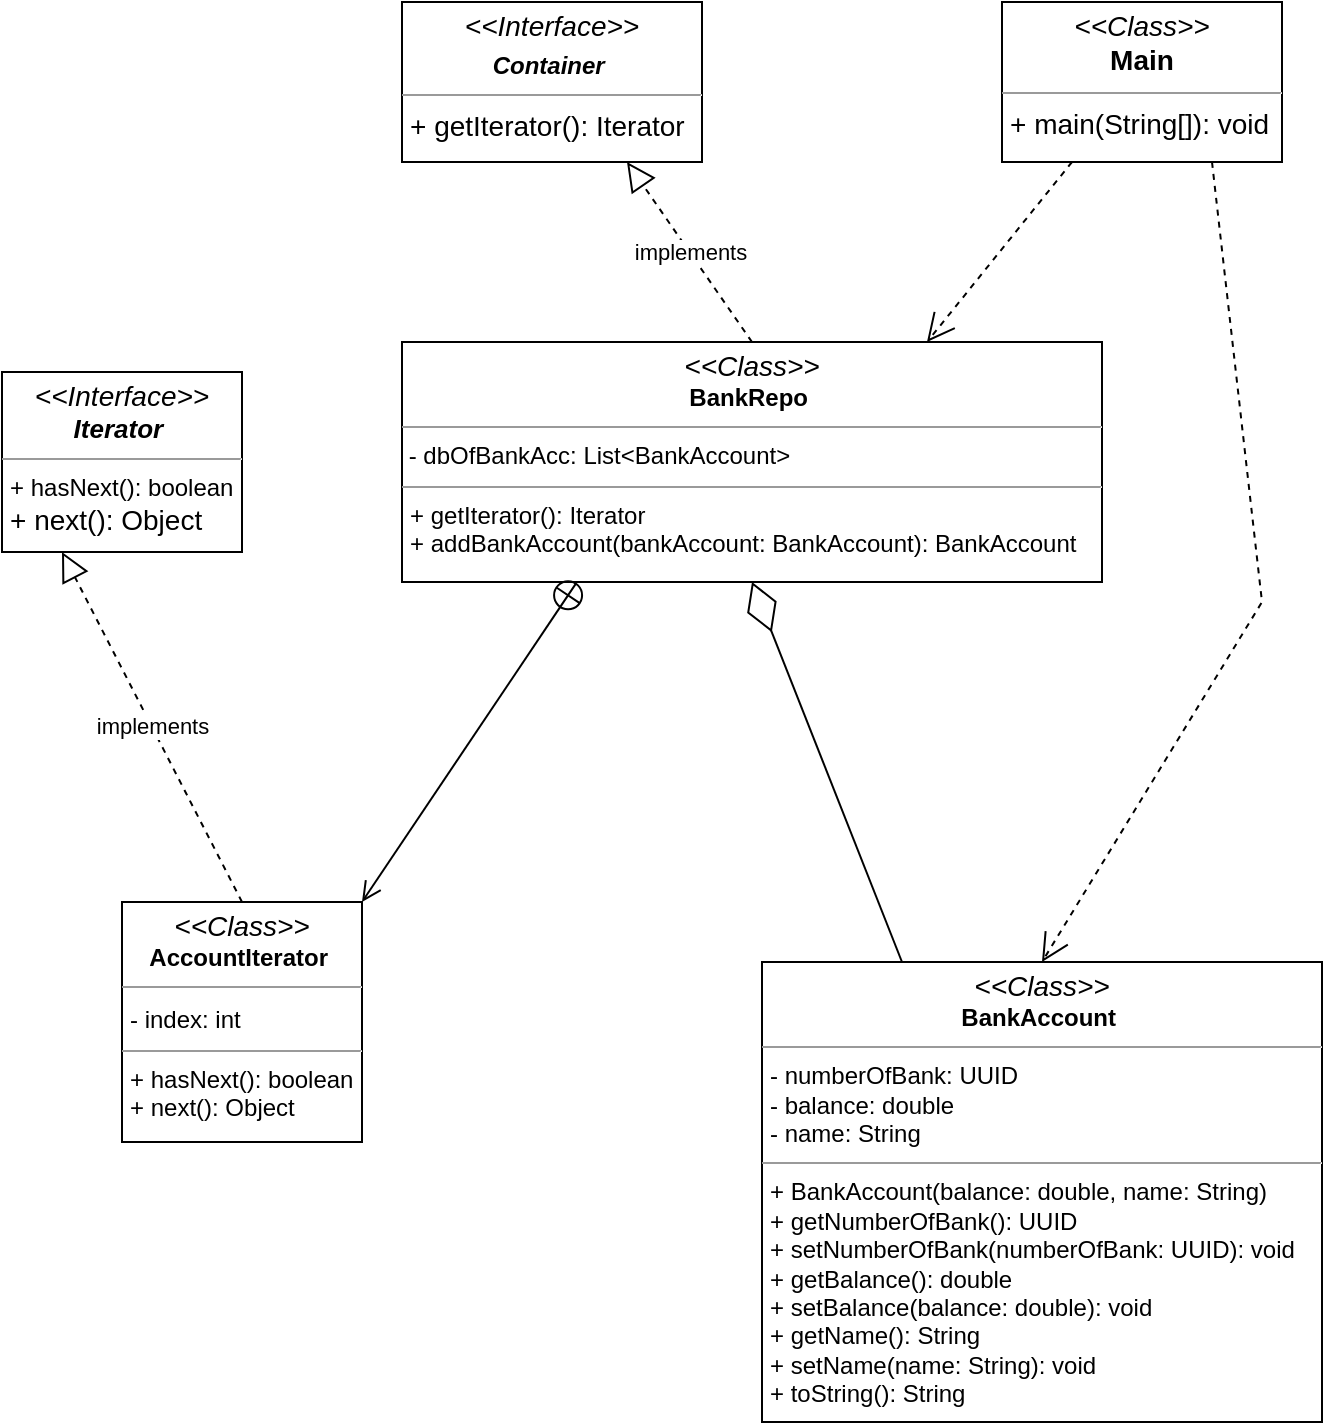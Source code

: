 <mxfile version="22.1.22" type="embed">
  <diagram name="Page-1" id="c4acf3e9-155e-7222-9cf6-157b1a14988f">
    <mxGraphModel dx="1203" dy="1100" grid="1" gridSize="10" guides="1" tooltips="1" connect="1" arrows="1" fold="1" page="1" pageScale="1" pageWidth="850" pageHeight="1100" background="none" math="0" shadow="0">
      <root>
        <mxCell id="0" />
        <mxCell id="1" parent="0" />
        <mxCell id="13" value="&lt;p style=&quot;margin: 4px 0px 0px; text-align: center; font-size: 14px;&quot;&gt;&lt;font style=&quot;font-size: 14px;&quot;&gt;&lt;i style=&quot;&quot;&gt;&amp;lt;&amp;lt;Class&amp;gt;&amp;gt;&lt;/i&gt;&lt;br&gt;&lt;b style=&quot;&quot;&gt;Main&lt;/b&gt;&lt;br&gt;&lt;/font&gt;&lt;/p&gt;&lt;hr style=&quot;font-size: 14px;&quot; size=&quot;1&quot;&gt;&lt;p style=&quot;margin: 0px 0px 0px 4px; font-size: 14px;&quot;&gt;&lt;font style=&quot;font-size: 14px;&quot;&gt;+ main(String[]): void&lt;/font&gt;&lt;br&gt;&lt;/p&gt;" style="verticalAlign=top;align=left;overflow=fill;fontSize=12;fontFamily=Helvetica;html=1;rounded=0;shadow=0;comic=0;labelBackgroundColor=none;strokeWidth=1" parent="1" vertex="1">
          <mxGeometry x="550" y="50" width="140" height="80" as="geometry" />
        </mxCell>
        <mxCell id="14" value="&lt;p style=&quot;margin: 4px 0px 0px; text-align: center; font-size: 14px;&quot;&gt;&lt;font style=&quot;font-size: 14px;&quot;&gt;&lt;i style=&quot;&quot;&gt;&amp;lt;&amp;lt;Interface&amp;gt;&amp;gt;&lt;/i&gt;&lt;/font&gt;&lt;/p&gt;&lt;p style=&quot;margin: 4px 0px 0px; text-align: center;&quot;&gt;&lt;b&gt;&lt;i&gt;Container&amp;nbsp;&lt;/i&gt;&lt;/b&gt;&lt;br&gt;&lt;/p&gt;&lt;hr style=&quot;font-size: 14px;&quot; size=&quot;1&quot;&gt;&lt;p style=&quot;margin: 0px 0px 0px 4px; font-size: 14px;&quot;&gt;&lt;font style=&quot;font-size: 14px;&quot;&gt;+ getIterator(): Iterator&lt;/font&gt;&lt;br&gt;&lt;/p&gt;" style="verticalAlign=top;align=left;overflow=fill;fontSize=12;fontFamily=Helvetica;html=1;rounded=0;shadow=0;comic=0;labelBackgroundColor=none;strokeWidth=1" parent="1" vertex="1">
          <mxGeometry x="250" y="50" width="150" height="80" as="geometry" />
        </mxCell>
        <mxCell id="53" value="" style="endArrow=open;endSize=12;dashed=1;html=1;rounded=0;exitX=0.75;exitY=1;exitDx=0;exitDy=0;entryX=0.5;entryY=0;entryDx=0;entryDy=0;" parent="1" source="13" target="63" edge="1">
          <mxGeometry width="160" relative="1" as="geometry">
            <mxPoint x="570" y="150" as="sourcePoint" />
            <mxPoint x="630" y="230" as="targetPoint" />
            <Array as="points">
              <mxPoint x="680" y="350" />
            </Array>
          </mxGeometry>
        </mxCell>
        <mxCell id="54" value="implements" style="endArrow=block;dashed=1;endFill=0;endSize=12;html=1;rounded=0;exitX=0.5;exitY=0;exitDx=0;exitDy=0;entryX=0.75;entryY=1;entryDx=0;entryDy=0;" parent="1" source="55" target="14" edge="1">
          <mxGeometry width="160" relative="1" as="geometry">
            <mxPoint x="410" y="200" as="sourcePoint" />
            <mxPoint x="290" y="170" as="targetPoint" />
          </mxGeometry>
        </mxCell>
        <mxCell id="55" value="&lt;p style=&quot;margin: 4px 0px 0px; text-align: center; font-size: 14px;&quot;&gt;&lt;font style=&quot;font-size: 14px;&quot;&gt;&lt;i style=&quot;&quot;&gt;&amp;lt;&amp;lt;Class&amp;gt;&amp;gt;&lt;/i&gt;&lt;/font&gt;&lt;/p&gt;&lt;div style=&quot;text-align: center;&quot;&gt;&lt;b&gt;BankRepo&amp;nbsp;&lt;/b&gt;&lt;/div&gt;&lt;hr style=&quot;font-size: 14px;&quot; size=&quot;1&quot;&gt;&lt;p style=&quot;margin: 0px 0px 0px 4px; font-size: 14px;&quot;&gt;&lt;/p&gt;&amp;nbsp;- dbOfBankAcc: List&amp;lt;BankAccount&amp;gt;&lt;hr style=&quot;font-size: 14px;&quot; size=&quot;1&quot;&gt;&lt;p style=&quot;margin: 0px 0px 0px 4px;&quot;&gt;+ getIterator(): Iterator&lt;/p&gt;&lt;p style=&quot;margin: 0px 0px 0px 4px;&quot;&gt;+ addBankAccount(bankAccount: BankAccount): BankAccount&lt;/p&gt;" style="verticalAlign=top;align=left;overflow=fill;fontSize=12;fontFamily=Helvetica;html=1;rounded=0;shadow=0;comic=0;labelBackgroundColor=none;strokeWidth=1" parent="1" vertex="1">
          <mxGeometry x="250" y="220" width="350" height="120" as="geometry" />
        </mxCell>
        <mxCell id="60" value="" style="endArrow=diamondThin;endFill=0;endSize=24;html=1;rounded=0;entryX=0.5;entryY=1;entryDx=0;entryDy=0;exitX=0.25;exitY=0;exitDx=0;exitDy=0;" parent="1" source="63" target="55" edge="1">
          <mxGeometry width="160" relative="1" as="geometry">
            <mxPoint x="488.12" y="506" as="sourcePoint" />
            <mxPoint x="300.0" y="440" as="targetPoint" />
          </mxGeometry>
        </mxCell>
        <mxCell id="61" value="&lt;p style=&quot;margin: 4px 0px 0px; text-align: center; font-size: 14px;&quot;&gt;&lt;font style=&quot;font-size: 14px;&quot;&gt;&lt;i style=&quot;&quot;&gt;&amp;lt;&amp;lt;Interface&amp;gt;&amp;gt;&lt;/i&gt;&lt;/font&gt;&lt;/p&gt;&lt;div style=&quot;text-align: center;&quot;&gt;&lt;b&gt;&lt;i&gt;&lt;font style=&quot;font-size: 13px;&quot;&gt;Iterator&amp;nbsp;&lt;/font&gt;&lt;/i&gt;&lt;/b&gt;&lt;/div&gt;&lt;hr style=&quot;font-size: 14px;&quot; size=&quot;1&quot;&gt;&lt;p style=&quot;margin: 0px 0px 0px 4px;&quot;&gt;+ hasNext(): boolean&lt;/p&gt;&lt;p style=&quot;margin: 0px 0px 0px 4px;&quot;&gt;&lt;span style=&quot;font-size: 14px;&quot;&gt;+ next(): Object&lt;/span&gt;&lt;/p&gt;" style="verticalAlign=top;align=left;overflow=fill;fontSize=12;fontFamily=Helvetica;html=1;rounded=0;shadow=0;comic=0;labelBackgroundColor=none;strokeWidth=1" vertex="1" parent="1">
          <mxGeometry x="50" y="235" width="120" height="90" as="geometry" />
        </mxCell>
        <mxCell id="62" value="&lt;p style=&quot;margin: 4px 0px 0px; text-align: center; font-size: 14px;&quot;&gt;&lt;font style=&quot;font-size: 14px;&quot;&gt;&lt;i style=&quot;&quot;&gt;&amp;lt;&amp;lt;Class&amp;gt;&amp;gt;&lt;/i&gt;&lt;/font&gt;&lt;/p&gt;&lt;div style=&quot;text-align: center;&quot;&gt;&lt;b&gt;AccountIterator&amp;nbsp;&lt;/b&gt;&lt;/div&gt;&lt;hr style=&quot;font-size: 14px;&quot; size=&quot;1&quot;&gt;&lt;p style=&quot;margin: 0px 0px 0px 4px; font-size: 14px;&quot;&gt;&lt;span style=&quot;background-color: initial; font-size: 12px;&quot;&gt;- index: int&lt;/span&gt;&lt;/p&gt;&lt;hr style=&quot;font-size: 14px;&quot; size=&quot;1&quot;&gt;&lt;p style=&quot;margin: 0px 0px 0px 4px;&quot;&gt;+ hasNext(): boolean&lt;/p&gt;&lt;p style=&quot;margin: 0px 0px 0px 4px;&quot;&gt;+ next(): Object&lt;/p&gt;" style="verticalAlign=top;align=left;overflow=fill;fontSize=12;fontFamily=Helvetica;html=1;rounded=0;shadow=0;comic=0;labelBackgroundColor=none;strokeWidth=1" vertex="1" parent="1">
          <mxGeometry x="110" y="500" width="120" height="120" as="geometry" />
        </mxCell>
        <mxCell id="63" value="&lt;p style=&quot;margin: 4px 0px 0px; text-align: center; font-size: 14px;&quot;&gt;&lt;font style=&quot;font-size: 14px;&quot;&gt;&lt;i style=&quot;&quot;&gt;&amp;lt;&amp;lt;Class&amp;gt;&amp;gt;&lt;/i&gt;&lt;/font&gt;&lt;/p&gt;&lt;div style=&quot;text-align: center;&quot;&gt;&lt;b&gt;BankAccount&amp;nbsp;&lt;/b&gt;&lt;/div&gt;&lt;hr style=&quot;font-size: 14px;&quot; size=&quot;1&quot;&gt;&lt;p style=&quot;margin: 0px 0px 0px 4px;&quot;&gt;&lt;span style=&quot;background-color: initial;&quot;&gt;- numberOfBank: UUID&lt;/span&gt;&lt;span style=&quot;background-color: initial;&quot;&gt;&lt;br&gt;&lt;/span&gt;&lt;/p&gt;&lt;p style=&quot;margin: 0px 0px 0px 4px;&quot;&gt;- balance: double&lt;/p&gt;&lt;p style=&quot;margin: 0px 0px 0px 4px;&quot;&gt;- name: String&lt;/p&gt;&lt;hr style=&quot;font-size: 14px;&quot; size=&quot;1&quot;&gt;&lt;p style=&quot;margin: 0px 0px 0px 4px;&quot;&gt;+ BankAccount(balance: double, name: String)&lt;/p&gt;&lt;p style=&quot;margin: 0px 0px 0px 4px;&quot;&gt;+ getNumberOfBank(): UUID&lt;/p&gt;&lt;p style=&quot;margin: 0px 0px 0px 4px;&quot;&gt;+ setNumberOfBank(numberOfBank: UUID): void&lt;/p&gt;&lt;p style=&quot;margin: 0px 0px 0px 4px;&quot;&gt;+ getBalance(): double&lt;/p&gt;&lt;p style=&quot;margin: 0px 0px 0px 4px;&quot;&gt;+ setBalance(balance: double): void&lt;/p&gt;&lt;p style=&quot;margin: 0px 0px 0px 4px;&quot;&gt;+ getName(): String&lt;/p&gt;&lt;p style=&quot;margin: 0px 0px 0px 4px;&quot;&gt;+ setName(name: String): void&lt;/p&gt;&lt;p style=&quot;margin: 0px 0px 0px 4px;&quot;&gt;+ toString(): String&lt;/p&gt;" style="verticalAlign=top;align=left;overflow=fill;fontSize=12;fontFamily=Helvetica;html=1;rounded=0;shadow=0;comic=0;labelBackgroundColor=none;strokeWidth=1" vertex="1" parent="1">
          <mxGeometry x="430" y="530" width="280" height="230" as="geometry" />
        </mxCell>
        <mxCell id="65" value="" style="endArrow=open;endSize=12;dashed=1;html=1;rounded=0;exitX=0.25;exitY=1;exitDx=0;exitDy=0;entryX=0.75;entryY=0;entryDx=0;entryDy=0;" edge="1" parent="1" source="13" target="55">
          <mxGeometry width="160" relative="1" as="geometry">
            <mxPoint x="665" y="140" as="sourcePoint" />
            <mxPoint x="580" y="540" as="targetPoint" />
            <Array as="points" />
          </mxGeometry>
        </mxCell>
        <mxCell id="66" value="implements" style="endArrow=block;dashed=1;endFill=0;endSize=12;html=1;rounded=0;exitX=0.5;exitY=0;exitDx=0;exitDy=0;entryX=0.25;entryY=1;entryDx=0;entryDy=0;" edge="1" parent="1" source="62" target="61">
          <mxGeometry width="160" relative="1" as="geometry">
            <mxPoint x="435" y="230" as="sourcePoint" />
            <mxPoint x="373" y="140" as="targetPoint" />
          </mxGeometry>
        </mxCell>
        <mxCell id="67" value="" style="endArrow=open;startArrow=circlePlus;endFill=0;startFill=0;endSize=8;html=1;rounded=0;exitX=0.25;exitY=1;exitDx=0;exitDy=0;entryX=1;entryY=0;entryDx=0;entryDy=0;" edge="1" parent="1" source="55" target="62">
          <mxGeometry width="160" relative="1" as="geometry">
            <mxPoint x="-190" y="570" as="sourcePoint" />
            <mxPoint x="-30" y="570" as="targetPoint" />
          </mxGeometry>
        </mxCell>
      </root>
    </mxGraphModel>
  </diagram>
</mxfile>
